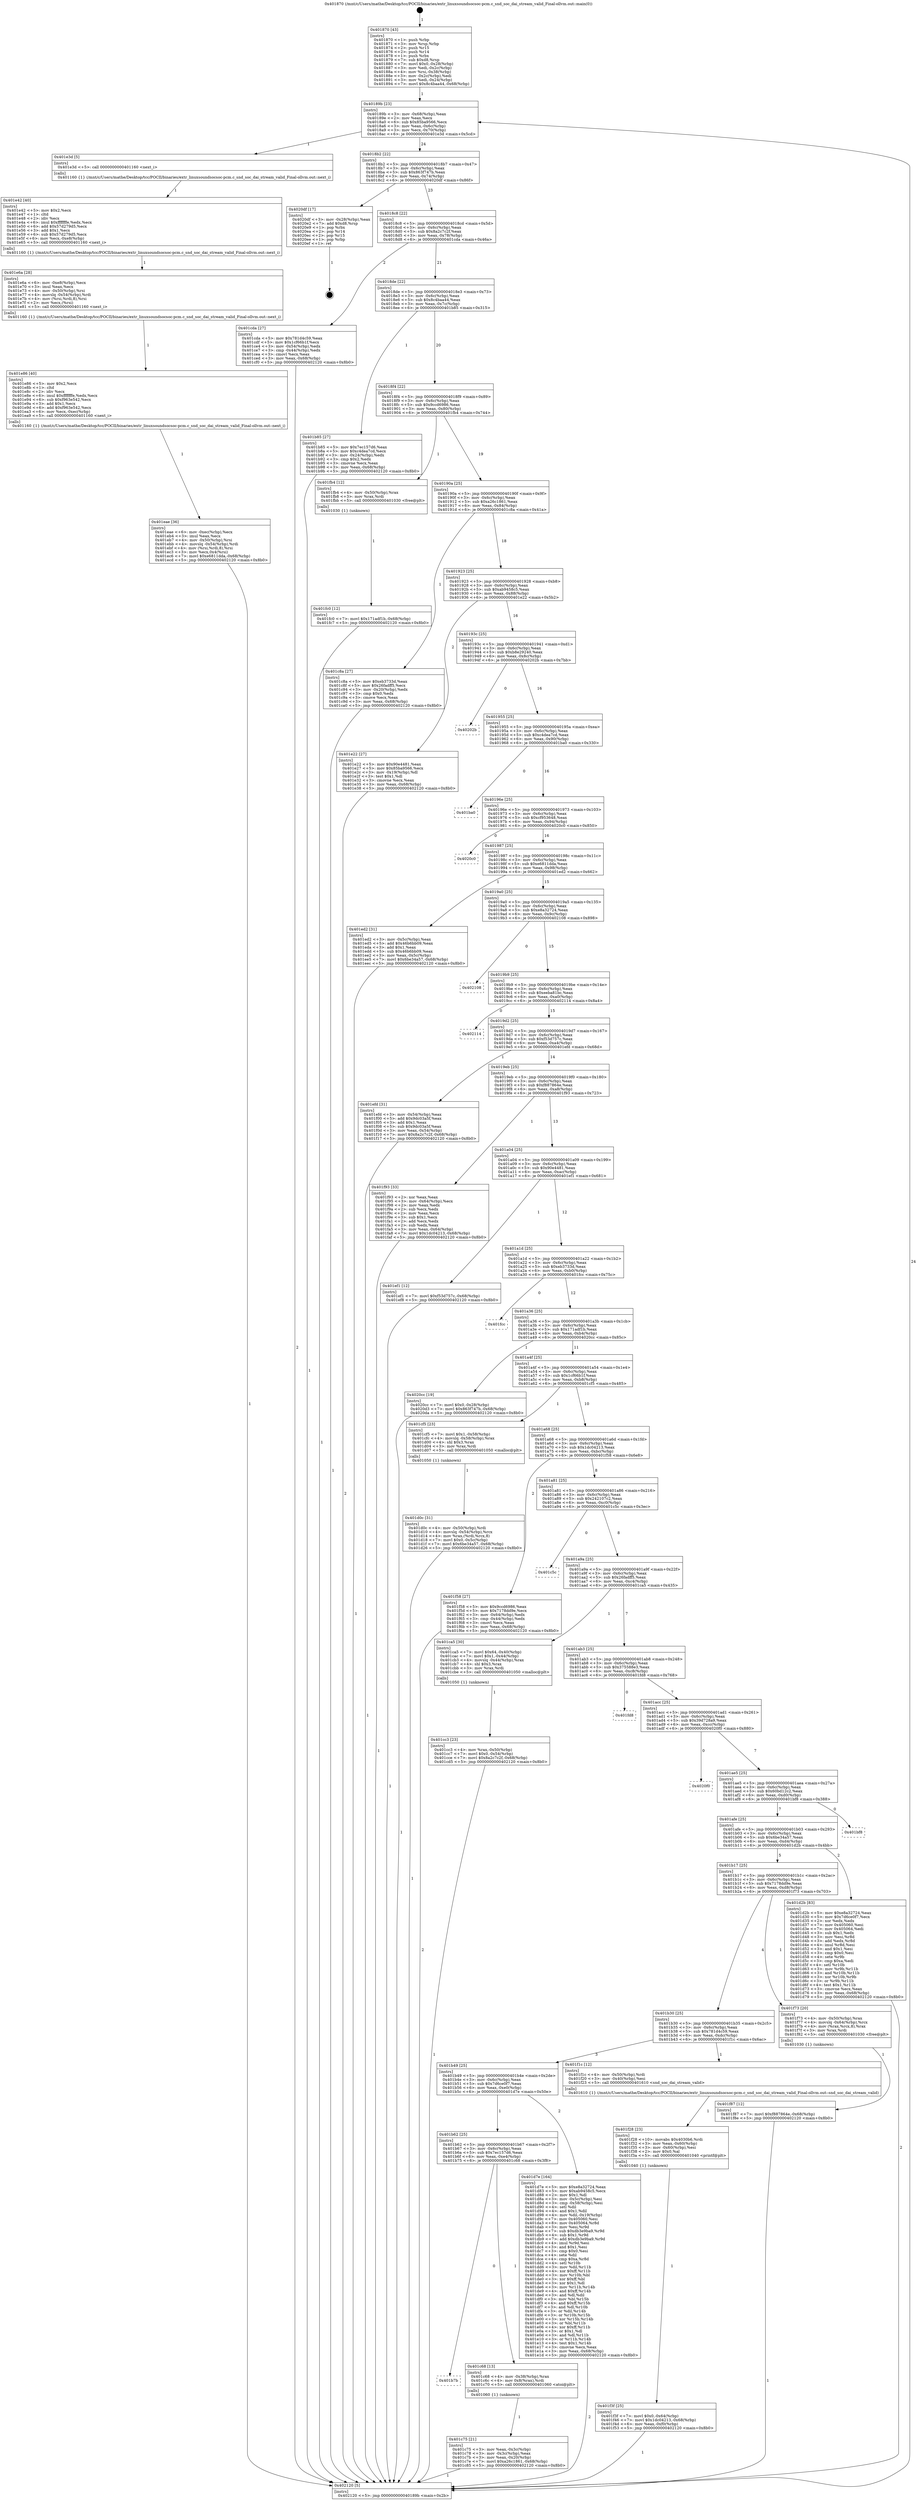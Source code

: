 digraph "0x401870" {
  label = "0x401870 (/mnt/c/Users/mathe/Desktop/tcc/POCII/binaries/extr_linuxsoundsocsoc-pcm.c_snd_soc_dai_stream_valid_Final-ollvm.out::main(0))"
  labelloc = "t"
  node[shape=record]

  Entry [label="",width=0.3,height=0.3,shape=circle,fillcolor=black,style=filled]
  "0x40189b" [label="{
     0x40189b [23]\l
     | [instrs]\l
     &nbsp;&nbsp;0x40189b \<+3\>: mov -0x68(%rbp),%eax\l
     &nbsp;&nbsp;0x40189e \<+2\>: mov %eax,%ecx\l
     &nbsp;&nbsp;0x4018a0 \<+6\>: sub $0x85ba9566,%ecx\l
     &nbsp;&nbsp;0x4018a6 \<+3\>: mov %eax,-0x6c(%rbp)\l
     &nbsp;&nbsp;0x4018a9 \<+3\>: mov %ecx,-0x70(%rbp)\l
     &nbsp;&nbsp;0x4018ac \<+6\>: je 0000000000401e3d \<main+0x5cd\>\l
  }"]
  "0x401e3d" [label="{
     0x401e3d [5]\l
     | [instrs]\l
     &nbsp;&nbsp;0x401e3d \<+5\>: call 0000000000401160 \<next_i\>\l
     | [calls]\l
     &nbsp;&nbsp;0x401160 \{1\} (/mnt/c/Users/mathe/Desktop/tcc/POCII/binaries/extr_linuxsoundsocsoc-pcm.c_snd_soc_dai_stream_valid_Final-ollvm.out::next_i)\l
  }"]
  "0x4018b2" [label="{
     0x4018b2 [22]\l
     | [instrs]\l
     &nbsp;&nbsp;0x4018b2 \<+5\>: jmp 00000000004018b7 \<main+0x47\>\l
     &nbsp;&nbsp;0x4018b7 \<+3\>: mov -0x6c(%rbp),%eax\l
     &nbsp;&nbsp;0x4018ba \<+5\>: sub $0x863f747b,%eax\l
     &nbsp;&nbsp;0x4018bf \<+3\>: mov %eax,-0x74(%rbp)\l
     &nbsp;&nbsp;0x4018c2 \<+6\>: je 00000000004020df \<main+0x86f\>\l
  }"]
  Exit [label="",width=0.3,height=0.3,shape=circle,fillcolor=black,style=filled,peripheries=2]
  "0x4020df" [label="{
     0x4020df [17]\l
     | [instrs]\l
     &nbsp;&nbsp;0x4020df \<+3\>: mov -0x28(%rbp),%eax\l
     &nbsp;&nbsp;0x4020e2 \<+7\>: add $0xd8,%rsp\l
     &nbsp;&nbsp;0x4020e9 \<+1\>: pop %rbx\l
     &nbsp;&nbsp;0x4020ea \<+2\>: pop %r14\l
     &nbsp;&nbsp;0x4020ec \<+2\>: pop %r15\l
     &nbsp;&nbsp;0x4020ee \<+1\>: pop %rbp\l
     &nbsp;&nbsp;0x4020ef \<+1\>: ret\l
  }"]
  "0x4018c8" [label="{
     0x4018c8 [22]\l
     | [instrs]\l
     &nbsp;&nbsp;0x4018c8 \<+5\>: jmp 00000000004018cd \<main+0x5d\>\l
     &nbsp;&nbsp;0x4018cd \<+3\>: mov -0x6c(%rbp),%eax\l
     &nbsp;&nbsp;0x4018d0 \<+5\>: sub $0x8a2c7c2f,%eax\l
     &nbsp;&nbsp;0x4018d5 \<+3\>: mov %eax,-0x78(%rbp)\l
     &nbsp;&nbsp;0x4018d8 \<+6\>: je 0000000000401cda \<main+0x46a\>\l
  }"]
  "0x401fc0" [label="{
     0x401fc0 [12]\l
     | [instrs]\l
     &nbsp;&nbsp;0x401fc0 \<+7\>: movl $0x171adf1b,-0x68(%rbp)\l
     &nbsp;&nbsp;0x401fc7 \<+5\>: jmp 0000000000402120 \<main+0x8b0\>\l
  }"]
  "0x401cda" [label="{
     0x401cda [27]\l
     | [instrs]\l
     &nbsp;&nbsp;0x401cda \<+5\>: mov $0x781d4c59,%eax\l
     &nbsp;&nbsp;0x401cdf \<+5\>: mov $0x1cf66b1f,%ecx\l
     &nbsp;&nbsp;0x401ce4 \<+3\>: mov -0x54(%rbp),%edx\l
     &nbsp;&nbsp;0x401ce7 \<+3\>: cmp -0x44(%rbp),%edx\l
     &nbsp;&nbsp;0x401cea \<+3\>: cmovl %ecx,%eax\l
     &nbsp;&nbsp;0x401ced \<+3\>: mov %eax,-0x68(%rbp)\l
     &nbsp;&nbsp;0x401cf0 \<+5\>: jmp 0000000000402120 \<main+0x8b0\>\l
  }"]
  "0x4018de" [label="{
     0x4018de [22]\l
     | [instrs]\l
     &nbsp;&nbsp;0x4018de \<+5\>: jmp 00000000004018e3 \<main+0x73\>\l
     &nbsp;&nbsp;0x4018e3 \<+3\>: mov -0x6c(%rbp),%eax\l
     &nbsp;&nbsp;0x4018e6 \<+5\>: sub $0x8c4baa44,%eax\l
     &nbsp;&nbsp;0x4018eb \<+3\>: mov %eax,-0x7c(%rbp)\l
     &nbsp;&nbsp;0x4018ee \<+6\>: je 0000000000401b85 \<main+0x315\>\l
  }"]
  "0x401f87" [label="{
     0x401f87 [12]\l
     | [instrs]\l
     &nbsp;&nbsp;0x401f87 \<+7\>: movl $0xf887864e,-0x68(%rbp)\l
     &nbsp;&nbsp;0x401f8e \<+5\>: jmp 0000000000402120 \<main+0x8b0\>\l
  }"]
  "0x401b85" [label="{
     0x401b85 [27]\l
     | [instrs]\l
     &nbsp;&nbsp;0x401b85 \<+5\>: mov $0x7ec157d6,%eax\l
     &nbsp;&nbsp;0x401b8a \<+5\>: mov $0xc4dea7cd,%ecx\l
     &nbsp;&nbsp;0x401b8f \<+3\>: mov -0x24(%rbp),%edx\l
     &nbsp;&nbsp;0x401b92 \<+3\>: cmp $0x2,%edx\l
     &nbsp;&nbsp;0x401b95 \<+3\>: cmovne %ecx,%eax\l
     &nbsp;&nbsp;0x401b98 \<+3\>: mov %eax,-0x68(%rbp)\l
     &nbsp;&nbsp;0x401b9b \<+5\>: jmp 0000000000402120 \<main+0x8b0\>\l
  }"]
  "0x4018f4" [label="{
     0x4018f4 [22]\l
     | [instrs]\l
     &nbsp;&nbsp;0x4018f4 \<+5\>: jmp 00000000004018f9 \<main+0x89\>\l
     &nbsp;&nbsp;0x4018f9 \<+3\>: mov -0x6c(%rbp),%eax\l
     &nbsp;&nbsp;0x4018fc \<+5\>: sub $0x9ccd6986,%eax\l
     &nbsp;&nbsp;0x401901 \<+3\>: mov %eax,-0x80(%rbp)\l
     &nbsp;&nbsp;0x401904 \<+6\>: je 0000000000401fb4 \<main+0x744\>\l
  }"]
  "0x402120" [label="{
     0x402120 [5]\l
     | [instrs]\l
     &nbsp;&nbsp;0x402120 \<+5\>: jmp 000000000040189b \<main+0x2b\>\l
  }"]
  "0x401870" [label="{
     0x401870 [43]\l
     | [instrs]\l
     &nbsp;&nbsp;0x401870 \<+1\>: push %rbp\l
     &nbsp;&nbsp;0x401871 \<+3\>: mov %rsp,%rbp\l
     &nbsp;&nbsp;0x401874 \<+2\>: push %r15\l
     &nbsp;&nbsp;0x401876 \<+2\>: push %r14\l
     &nbsp;&nbsp;0x401878 \<+1\>: push %rbx\l
     &nbsp;&nbsp;0x401879 \<+7\>: sub $0xd8,%rsp\l
     &nbsp;&nbsp;0x401880 \<+7\>: movl $0x0,-0x28(%rbp)\l
     &nbsp;&nbsp;0x401887 \<+3\>: mov %edi,-0x2c(%rbp)\l
     &nbsp;&nbsp;0x40188a \<+4\>: mov %rsi,-0x38(%rbp)\l
     &nbsp;&nbsp;0x40188e \<+3\>: mov -0x2c(%rbp),%edi\l
     &nbsp;&nbsp;0x401891 \<+3\>: mov %edi,-0x24(%rbp)\l
     &nbsp;&nbsp;0x401894 \<+7\>: movl $0x8c4baa44,-0x68(%rbp)\l
  }"]
  "0x401f3f" [label="{
     0x401f3f [25]\l
     | [instrs]\l
     &nbsp;&nbsp;0x401f3f \<+7\>: movl $0x0,-0x64(%rbp)\l
     &nbsp;&nbsp;0x401f46 \<+7\>: movl $0x1dc04213,-0x68(%rbp)\l
     &nbsp;&nbsp;0x401f4d \<+6\>: mov %eax,-0xf0(%rbp)\l
     &nbsp;&nbsp;0x401f53 \<+5\>: jmp 0000000000402120 \<main+0x8b0\>\l
  }"]
  "0x401fb4" [label="{
     0x401fb4 [12]\l
     | [instrs]\l
     &nbsp;&nbsp;0x401fb4 \<+4\>: mov -0x50(%rbp),%rax\l
     &nbsp;&nbsp;0x401fb8 \<+3\>: mov %rax,%rdi\l
     &nbsp;&nbsp;0x401fbb \<+5\>: call 0000000000401030 \<free@plt\>\l
     | [calls]\l
     &nbsp;&nbsp;0x401030 \{1\} (unknown)\l
  }"]
  "0x40190a" [label="{
     0x40190a [25]\l
     | [instrs]\l
     &nbsp;&nbsp;0x40190a \<+5\>: jmp 000000000040190f \<main+0x9f\>\l
     &nbsp;&nbsp;0x40190f \<+3\>: mov -0x6c(%rbp),%eax\l
     &nbsp;&nbsp;0x401912 \<+5\>: sub $0xa26c1861,%eax\l
     &nbsp;&nbsp;0x401917 \<+6\>: mov %eax,-0x84(%rbp)\l
     &nbsp;&nbsp;0x40191d \<+6\>: je 0000000000401c8a \<main+0x41a\>\l
  }"]
  "0x401f28" [label="{
     0x401f28 [23]\l
     | [instrs]\l
     &nbsp;&nbsp;0x401f28 \<+10\>: movabs $0x4030b6,%rdi\l
     &nbsp;&nbsp;0x401f32 \<+3\>: mov %eax,-0x60(%rbp)\l
     &nbsp;&nbsp;0x401f35 \<+3\>: mov -0x60(%rbp),%esi\l
     &nbsp;&nbsp;0x401f38 \<+2\>: mov $0x0,%al\l
     &nbsp;&nbsp;0x401f3a \<+5\>: call 0000000000401040 \<printf@plt\>\l
     | [calls]\l
     &nbsp;&nbsp;0x401040 \{1\} (unknown)\l
  }"]
  "0x401c8a" [label="{
     0x401c8a [27]\l
     | [instrs]\l
     &nbsp;&nbsp;0x401c8a \<+5\>: mov $0xeb3733d,%eax\l
     &nbsp;&nbsp;0x401c8f \<+5\>: mov $0x26fadff5,%ecx\l
     &nbsp;&nbsp;0x401c94 \<+3\>: mov -0x20(%rbp),%edx\l
     &nbsp;&nbsp;0x401c97 \<+3\>: cmp $0x0,%edx\l
     &nbsp;&nbsp;0x401c9a \<+3\>: cmove %ecx,%eax\l
     &nbsp;&nbsp;0x401c9d \<+3\>: mov %eax,-0x68(%rbp)\l
     &nbsp;&nbsp;0x401ca0 \<+5\>: jmp 0000000000402120 \<main+0x8b0\>\l
  }"]
  "0x401923" [label="{
     0x401923 [25]\l
     | [instrs]\l
     &nbsp;&nbsp;0x401923 \<+5\>: jmp 0000000000401928 \<main+0xb8\>\l
     &nbsp;&nbsp;0x401928 \<+3\>: mov -0x6c(%rbp),%eax\l
     &nbsp;&nbsp;0x40192b \<+5\>: sub $0xab9458c5,%eax\l
     &nbsp;&nbsp;0x401930 \<+6\>: mov %eax,-0x88(%rbp)\l
     &nbsp;&nbsp;0x401936 \<+6\>: je 0000000000401e22 \<main+0x5b2\>\l
  }"]
  "0x401eae" [label="{
     0x401eae [36]\l
     | [instrs]\l
     &nbsp;&nbsp;0x401eae \<+6\>: mov -0xec(%rbp),%ecx\l
     &nbsp;&nbsp;0x401eb4 \<+3\>: imul %eax,%ecx\l
     &nbsp;&nbsp;0x401eb7 \<+4\>: mov -0x50(%rbp),%rsi\l
     &nbsp;&nbsp;0x401ebb \<+4\>: movslq -0x54(%rbp),%rdi\l
     &nbsp;&nbsp;0x401ebf \<+4\>: mov (%rsi,%rdi,8),%rsi\l
     &nbsp;&nbsp;0x401ec3 \<+3\>: mov %ecx,0x4(%rsi)\l
     &nbsp;&nbsp;0x401ec6 \<+7\>: movl $0xe6811dda,-0x68(%rbp)\l
     &nbsp;&nbsp;0x401ecd \<+5\>: jmp 0000000000402120 \<main+0x8b0\>\l
  }"]
  "0x401e22" [label="{
     0x401e22 [27]\l
     | [instrs]\l
     &nbsp;&nbsp;0x401e22 \<+5\>: mov $0x90e4481,%eax\l
     &nbsp;&nbsp;0x401e27 \<+5\>: mov $0x85ba9566,%ecx\l
     &nbsp;&nbsp;0x401e2c \<+3\>: mov -0x19(%rbp),%dl\l
     &nbsp;&nbsp;0x401e2f \<+3\>: test $0x1,%dl\l
     &nbsp;&nbsp;0x401e32 \<+3\>: cmovne %ecx,%eax\l
     &nbsp;&nbsp;0x401e35 \<+3\>: mov %eax,-0x68(%rbp)\l
     &nbsp;&nbsp;0x401e38 \<+5\>: jmp 0000000000402120 \<main+0x8b0\>\l
  }"]
  "0x40193c" [label="{
     0x40193c [25]\l
     | [instrs]\l
     &nbsp;&nbsp;0x40193c \<+5\>: jmp 0000000000401941 \<main+0xd1\>\l
     &nbsp;&nbsp;0x401941 \<+3\>: mov -0x6c(%rbp),%eax\l
     &nbsp;&nbsp;0x401944 \<+5\>: sub $0xb8e29240,%eax\l
     &nbsp;&nbsp;0x401949 \<+6\>: mov %eax,-0x8c(%rbp)\l
     &nbsp;&nbsp;0x40194f \<+6\>: je 000000000040202b \<main+0x7bb\>\l
  }"]
  "0x401e86" [label="{
     0x401e86 [40]\l
     | [instrs]\l
     &nbsp;&nbsp;0x401e86 \<+5\>: mov $0x2,%ecx\l
     &nbsp;&nbsp;0x401e8b \<+1\>: cltd\l
     &nbsp;&nbsp;0x401e8c \<+2\>: idiv %ecx\l
     &nbsp;&nbsp;0x401e8e \<+6\>: imul $0xfffffffe,%edx,%ecx\l
     &nbsp;&nbsp;0x401e94 \<+6\>: sub $0xf963e542,%ecx\l
     &nbsp;&nbsp;0x401e9a \<+3\>: add $0x1,%ecx\l
     &nbsp;&nbsp;0x401e9d \<+6\>: add $0xf963e542,%ecx\l
     &nbsp;&nbsp;0x401ea3 \<+6\>: mov %ecx,-0xec(%rbp)\l
     &nbsp;&nbsp;0x401ea9 \<+5\>: call 0000000000401160 \<next_i\>\l
     | [calls]\l
     &nbsp;&nbsp;0x401160 \{1\} (/mnt/c/Users/mathe/Desktop/tcc/POCII/binaries/extr_linuxsoundsocsoc-pcm.c_snd_soc_dai_stream_valid_Final-ollvm.out::next_i)\l
  }"]
  "0x40202b" [label="{
     0x40202b\l
  }", style=dashed]
  "0x401955" [label="{
     0x401955 [25]\l
     | [instrs]\l
     &nbsp;&nbsp;0x401955 \<+5\>: jmp 000000000040195a \<main+0xea\>\l
     &nbsp;&nbsp;0x40195a \<+3\>: mov -0x6c(%rbp),%eax\l
     &nbsp;&nbsp;0x40195d \<+5\>: sub $0xc4dea7cd,%eax\l
     &nbsp;&nbsp;0x401962 \<+6\>: mov %eax,-0x90(%rbp)\l
     &nbsp;&nbsp;0x401968 \<+6\>: je 0000000000401ba0 \<main+0x330\>\l
  }"]
  "0x401e6a" [label="{
     0x401e6a [28]\l
     | [instrs]\l
     &nbsp;&nbsp;0x401e6a \<+6\>: mov -0xe8(%rbp),%ecx\l
     &nbsp;&nbsp;0x401e70 \<+3\>: imul %eax,%ecx\l
     &nbsp;&nbsp;0x401e73 \<+4\>: mov -0x50(%rbp),%rsi\l
     &nbsp;&nbsp;0x401e77 \<+4\>: movslq -0x54(%rbp),%rdi\l
     &nbsp;&nbsp;0x401e7b \<+4\>: mov (%rsi,%rdi,8),%rsi\l
     &nbsp;&nbsp;0x401e7f \<+2\>: mov %ecx,(%rsi)\l
     &nbsp;&nbsp;0x401e81 \<+5\>: call 0000000000401160 \<next_i\>\l
     | [calls]\l
     &nbsp;&nbsp;0x401160 \{1\} (/mnt/c/Users/mathe/Desktop/tcc/POCII/binaries/extr_linuxsoundsocsoc-pcm.c_snd_soc_dai_stream_valid_Final-ollvm.out::next_i)\l
  }"]
  "0x401ba0" [label="{
     0x401ba0\l
  }", style=dashed]
  "0x40196e" [label="{
     0x40196e [25]\l
     | [instrs]\l
     &nbsp;&nbsp;0x40196e \<+5\>: jmp 0000000000401973 \<main+0x103\>\l
     &nbsp;&nbsp;0x401973 \<+3\>: mov -0x6c(%rbp),%eax\l
     &nbsp;&nbsp;0x401976 \<+5\>: sub $0xcf953648,%eax\l
     &nbsp;&nbsp;0x40197b \<+6\>: mov %eax,-0x94(%rbp)\l
     &nbsp;&nbsp;0x401981 \<+6\>: je 00000000004020c0 \<main+0x850\>\l
  }"]
  "0x401e42" [label="{
     0x401e42 [40]\l
     | [instrs]\l
     &nbsp;&nbsp;0x401e42 \<+5\>: mov $0x2,%ecx\l
     &nbsp;&nbsp;0x401e47 \<+1\>: cltd\l
     &nbsp;&nbsp;0x401e48 \<+2\>: idiv %ecx\l
     &nbsp;&nbsp;0x401e4a \<+6\>: imul $0xfffffffe,%edx,%ecx\l
     &nbsp;&nbsp;0x401e50 \<+6\>: add $0x57d279d5,%ecx\l
     &nbsp;&nbsp;0x401e56 \<+3\>: add $0x1,%ecx\l
     &nbsp;&nbsp;0x401e59 \<+6\>: sub $0x57d279d5,%ecx\l
     &nbsp;&nbsp;0x401e5f \<+6\>: mov %ecx,-0xe8(%rbp)\l
     &nbsp;&nbsp;0x401e65 \<+5\>: call 0000000000401160 \<next_i\>\l
     | [calls]\l
     &nbsp;&nbsp;0x401160 \{1\} (/mnt/c/Users/mathe/Desktop/tcc/POCII/binaries/extr_linuxsoundsocsoc-pcm.c_snd_soc_dai_stream_valid_Final-ollvm.out::next_i)\l
  }"]
  "0x4020c0" [label="{
     0x4020c0\l
  }", style=dashed]
  "0x401987" [label="{
     0x401987 [25]\l
     | [instrs]\l
     &nbsp;&nbsp;0x401987 \<+5\>: jmp 000000000040198c \<main+0x11c\>\l
     &nbsp;&nbsp;0x40198c \<+3\>: mov -0x6c(%rbp),%eax\l
     &nbsp;&nbsp;0x40198f \<+5\>: sub $0xe6811dda,%eax\l
     &nbsp;&nbsp;0x401994 \<+6\>: mov %eax,-0x98(%rbp)\l
     &nbsp;&nbsp;0x40199a \<+6\>: je 0000000000401ed2 \<main+0x662\>\l
  }"]
  "0x401d0c" [label="{
     0x401d0c [31]\l
     | [instrs]\l
     &nbsp;&nbsp;0x401d0c \<+4\>: mov -0x50(%rbp),%rdi\l
     &nbsp;&nbsp;0x401d10 \<+4\>: movslq -0x54(%rbp),%rcx\l
     &nbsp;&nbsp;0x401d14 \<+4\>: mov %rax,(%rdi,%rcx,8)\l
     &nbsp;&nbsp;0x401d18 \<+7\>: movl $0x0,-0x5c(%rbp)\l
     &nbsp;&nbsp;0x401d1f \<+7\>: movl $0x6be34a57,-0x68(%rbp)\l
     &nbsp;&nbsp;0x401d26 \<+5\>: jmp 0000000000402120 \<main+0x8b0\>\l
  }"]
  "0x401ed2" [label="{
     0x401ed2 [31]\l
     | [instrs]\l
     &nbsp;&nbsp;0x401ed2 \<+3\>: mov -0x5c(%rbp),%eax\l
     &nbsp;&nbsp;0x401ed5 \<+5\>: add $0x46b6bb09,%eax\l
     &nbsp;&nbsp;0x401eda \<+3\>: add $0x1,%eax\l
     &nbsp;&nbsp;0x401edd \<+5\>: sub $0x46b6bb09,%eax\l
     &nbsp;&nbsp;0x401ee2 \<+3\>: mov %eax,-0x5c(%rbp)\l
     &nbsp;&nbsp;0x401ee5 \<+7\>: movl $0x6be34a57,-0x68(%rbp)\l
     &nbsp;&nbsp;0x401eec \<+5\>: jmp 0000000000402120 \<main+0x8b0\>\l
  }"]
  "0x4019a0" [label="{
     0x4019a0 [25]\l
     | [instrs]\l
     &nbsp;&nbsp;0x4019a0 \<+5\>: jmp 00000000004019a5 \<main+0x135\>\l
     &nbsp;&nbsp;0x4019a5 \<+3\>: mov -0x6c(%rbp),%eax\l
     &nbsp;&nbsp;0x4019a8 \<+5\>: sub $0xe8a32724,%eax\l
     &nbsp;&nbsp;0x4019ad \<+6\>: mov %eax,-0x9c(%rbp)\l
     &nbsp;&nbsp;0x4019b3 \<+6\>: je 0000000000402108 \<main+0x898\>\l
  }"]
  "0x401cc3" [label="{
     0x401cc3 [23]\l
     | [instrs]\l
     &nbsp;&nbsp;0x401cc3 \<+4\>: mov %rax,-0x50(%rbp)\l
     &nbsp;&nbsp;0x401cc7 \<+7\>: movl $0x0,-0x54(%rbp)\l
     &nbsp;&nbsp;0x401cce \<+7\>: movl $0x8a2c7c2f,-0x68(%rbp)\l
     &nbsp;&nbsp;0x401cd5 \<+5\>: jmp 0000000000402120 \<main+0x8b0\>\l
  }"]
  "0x402108" [label="{
     0x402108\l
  }", style=dashed]
  "0x4019b9" [label="{
     0x4019b9 [25]\l
     | [instrs]\l
     &nbsp;&nbsp;0x4019b9 \<+5\>: jmp 00000000004019be \<main+0x14e\>\l
     &nbsp;&nbsp;0x4019be \<+3\>: mov -0x6c(%rbp),%eax\l
     &nbsp;&nbsp;0x4019c1 \<+5\>: sub $0xeeba81bc,%eax\l
     &nbsp;&nbsp;0x4019c6 \<+6\>: mov %eax,-0xa0(%rbp)\l
     &nbsp;&nbsp;0x4019cc \<+6\>: je 0000000000402114 \<main+0x8a4\>\l
  }"]
  "0x401c75" [label="{
     0x401c75 [21]\l
     | [instrs]\l
     &nbsp;&nbsp;0x401c75 \<+3\>: mov %eax,-0x3c(%rbp)\l
     &nbsp;&nbsp;0x401c78 \<+3\>: mov -0x3c(%rbp),%eax\l
     &nbsp;&nbsp;0x401c7b \<+3\>: mov %eax,-0x20(%rbp)\l
     &nbsp;&nbsp;0x401c7e \<+7\>: movl $0xa26c1861,-0x68(%rbp)\l
     &nbsp;&nbsp;0x401c85 \<+5\>: jmp 0000000000402120 \<main+0x8b0\>\l
  }"]
  "0x402114" [label="{
     0x402114\l
  }", style=dashed]
  "0x4019d2" [label="{
     0x4019d2 [25]\l
     | [instrs]\l
     &nbsp;&nbsp;0x4019d2 \<+5\>: jmp 00000000004019d7 \<main+0x167\>\l
     &nbsp;&nbsp;0x4019d7 \<+3\>: mov -0x6c(%rbp),%eax\l
     &nbsp;&nbsp;0x4019da \<+5\>: sub $0xf53d757c,%eax\l
     &nbsp;&nbsp;0x4019df \<+6\>: mov %eax,-0xa4(%rbp)\l
     &nbsp;&nbsp;0x4019e5 \<+6\>: je 0000000000401efd \<main+0x68d\>\l
  }"]
  "0x401b7b" [label="{
     0x401b7b\l
  }", style=dashed]
  "0x401efd" [label="{
     0x401efd [31]\l
     | [instrs]\l
     &nbsp;&nbsp;0x401efd \<+3\>: mov -0x54(%rbp),%eax\l
     &nbsp;&nbsp;0x401f00 \<+5\>: add $0x9dc03a5f,%eax\l
     &nbsp;&nbsp;0x401f05 \<+3\>: add $0x1,%eax\l
     &nbsp;&nbsp;0x401f08 \<+5\>: sub $0x9dc03a5f,%eax\l
     &nbsp;&nbsp;0x401f0d \<+3\>: mov %eax,-0x54(%rbp)\l
     &nbsp;&nbsp;0x401f10 \<+7\>: movl $0x8a2c7c2f,-0x68(%rbp)\l
     &nbsp;&nbsp;0x401f17 \<+5\>: jmp 0000000000402120 \<main+0x8b0\>\l
  }"]
  "0x4019eb" [label="{
     0x4019eb [25]\l
     | [instrs]\l
     &nbsp;&nbsp;0x4019eb \<+5\>: jmp 00000000004019f0 \<main+0x180\>\l
     &nbsp;&nbsp;0x4019f0 \<+3\>: mov -0x6c(%rbp),%eax\l
     &nbsp;&nbsp;0x4019f3 \<+5\>: sub $0xf887864e,%eax\l
     &nbsp;&nbsp;0x4019f8 \<+6\>: mov %eax,-0xa8(%rbp)\l
     &nbsp;&nbsp;0x4019fe \<+6\>: je 0000000000401f93 \<main+0x723\>\l
  }"]
  "0x401c68" [label="{
     0x401c68 [13]\l
     | [instrs]\l
     &nbsp;&nbsp;0x401c68 \<+4\>: mov -0x38(%rbp),%rax\l
     &nbsp;&nbsp;0x401c6c \<+4\>: mov 0x8(%rax),%rdi\l
     &nbsp;&nbsp;0x401c70 \<+5\>: call 0000000000401060 \<atoi@plt\>\l
     | [calls]\l
     &nbsp;&nbsp;0x401060 \{1\} (unknown)\l
  }"]
  "0x401f93" [label="{
     0x401f93 [33]\l
     | [instrs]\l
     &nbsp;&nbsp;0x401f93 \<+2\>: xor %eax,%eax\l
     &nbsp;&nbsp;0x401f95 \<+3\>: mov -0x64(%rbp),%ecx\l
     &nbsp;&nbsp;0x401f98 \<+2\>: mov %eax,%edx\l
     &nbsp;&nbsp;0x401f9a \<+2\>: sub %ecx,%edx\l
     &nbsp;&nbsp;0x401f9c \<+2\>: mov %eax,%ecx\l
     &nbsp;&nbsp;0x401f9e \<+3\>: sub $0x1,%ecx\l
     &nbsp;&nbsp;0x401fa1 \<+2\>: add %ecx,%edx\l
     &nbsp;&nbsp;0x401fa3 \<+2\>: sub %edx,%eax\l
     &nbsp;&nbsp;0x401fa5 \<+3\>: mov %eax,-0x64(%rbp)\l
     &nbsp;&nbsp;0x401fa8 \<+7\>: movl $0x1dc04213,-0x68(%rbp)\l
     &nbsp;&nbsp;0x401faf \<+5\>: jmp 0000000000402120 \<main+0x8b0\>\l
  }"]
  "0x401a04" [label="{
     0x401a04 [25]\l
     | [instrs]\l
     &nbsp;&nbsp;0x401a04 \<+5\>: jmp 0000000000401a09 \<main+0x199\>\l
     &nbsp;&nbsp;0x401a09 \<+3\>: mov -0x6c(%rbp),%eax\l
     &nbsp;&nbsp;0x401a0c \<+5\>: sub $0x90e4481,%eax\l
     &nbsp;&nbsp;0x401a11 \<+6\>: mov %eax,-0xac(%rbp)\l
     &nbsp;&nbsp;0x401a17 \<+6\>: je 0000000000401ef1 \<main+0x681\>\l
  }"]
  "0x401b62" [label="{
     0x401b62 [25]\l
     | [instrs]\l
     &nbsp;&nbsp;0x401b62 \<+5\>: jmp 0000000000401b67 \<main+0x2f7\>\l
     &nbsp;&nbsp;0x401b67 \<+3\>: mov -0x6c(%rbp),%eax\l
     &nbsp;&nbsp;0x401b6a \<+5\>: sub $0x7ec157d6,%eax\l
     &nbsp;&nbsp;0x401b6f \<+6\>: mov %eax,-0xe4(%rbp)\l
     &nbsp;&nbsp;0x401b75 \<+6\>: je 0000000000401c68 \<main+0x3f8\>\l
  }"]
  "0x401ef1" [label="{
     0x401ef1 [12]\l
     | [instrs]\l
     &nbsp;&nbsp;0x401ef1 \<+7\>: movl $0xf53d757c,-0x68(%rbp)\l
     &nbsp;&nbsp;0x401ef8 \<+5\>: jmp 0000000000402120 \<main+0x8b0\>\l
  }"]
  "0x401a1d" [label="{
     0x401a1d [25]\l
     | [instrs]\l
     &nbsp;&nbsp;0x401a1d \<+5\>: jmp 0000000000401a22 \<main+0x1b2\>\l
     &nbsp;&nbsp;0x401a22 \<+3\>: mov -0x6c(%rbp),%eax\l
     &nbsp;&nbsp;0x401a25 \<+5\>: sub $0xeb3733d,%eax\l
     &nbsp;&nbsp;0x401a2a \<+6\>: mov %eax,-0xb0(%rbp)\l
     &nbsp;&nbsp;0x401a30 \<+6\>: je 0000000000401fcc \<main+0x75c\>\l
  }"]
  "0x401d7e" [label="{
     0x401d7e [164]\l
     | [instrs]\l
     &nbsp;&nbsp;0x401d7e \<+5\>: mov $0xe8a32724,%eax\l
     &nbsp;&nbsp;0x401d83 \<+5\>: mov $0xab9458c5,%ecx\l
     &nbsp;&nbsp;0x401d88 \<+2\>: mov $0x1,%dl\l
     &nbsp;&nbsp;0x401d8a \<+3\>: mov -0x5c(%rbp),%esi\l
     &nbsp;&nbsp;0x401d8d \<+3\>: cmp -0x58(%rbp),%esi\l
     &nbsp;&nbsp;0x401d90 \<+4\>: setl %dil\l
     &nbsp;&nbsp;0x401d94 \<+4\>: and $0x1,%dil\l
     &nbsp;&nbsp;0x401d98 \<+4\>: mov %dil,-0x19(%rbp)\l
     &nbsp;&nbsp;0x401d9c \<+7\>: mov 0x405060,%esi\l
     &nbsp;&nbsp;0x401da3 \<+8\>: mov 0x405064,%r8d\l
     &nbsp;&nbsp;0x401dab \<+3\>: mov %esi,%r9d\l
     &nbsp;&nbsp;0x401dae \<+7\>: sub $0xdb3e9ba9,%r9d\l
     &nbsp;&nbsp;0x401db5 \<+4\>: sub $0x1,%r9d\l
     &nbsp;&nbsp;0x401db9 \<+7\>: add $0xdb3e9ba9,%r9d\l
     &nbsp;&nbsp;0x401dc0 \<+4\>: imul %r9d,%esi\l
     &nbsp;&nbsp;0x401dc4 \<+3\>: and $0x1,%esi\l
     &nbsp;&nbsp;0x401dc7 \<+3\>: cmp $0x0,%esi\l
     &nbsp;&nbsp;0x401dca \<+4\>: sete %dil\l
     &nbsp;&nbsp;0x401dce \<+4\>: cmp $0xa,%r8d\l
     &nbsp;&nbsp;0x401dd2 \<+4\>: setl %r10b\l
     &nbsp;&nbsp;0x401dd6 \<+3\>: mov %dil,%r11b\l
     &nbsp;&nbsp;0x401dd9 \<+4\>: xor $0xff,%r11b\l
     &nbsp;&nbsp;0x401ddd \<+3\>: mov %r10b,%bl\l
     &nbsp;&nbsp;0x401de0 \<+3\>: xor $0xff,%bl\l
     &nbsp;&nbsp;0x401de3 \<+3\>: xor $0x1,%dl\l
     &nbsp;&nbsp;0x401de6 \<+3\>: mov %r11b,%r14b\l
     &nbsp;&nbsp;0x401de9 \<+4\>: and $0xff,%r14b\l
     &nbsp;&nbsp;0x401ded \<+3\>: and %dl,%dil\l
     &nbsp;&nbsp;0x401df0 \<+3\>: mov %bl,%r15b\l
     &nbsp;&nbsp;0x401df3 \<+4\>: and $0xff,%r15b\l
     &nbsp;&nbsp;0x401df7 \<+3\>: and %dl,%r10b\l
     &nbsp;&nbsp;0x401dfa \<+3\>: or %dil,%r14b\l
     &nbsp;&nbsp;0x401dfd \<+3\>: or %r10b,%r15b\l
     &nbsp;&nbsp;0x401e00 \<+3\>: xor %r15b,%r14b\l
     &nbsp;&nbsp;0x401e03 \<+3\>: or %bl,%r11b\l
     &nbsp;&nbsp;0x401e06 \<+4\>: xor $0xff,%r11b\l
     &nbsp;&nbsp;0x401e0a \<+3\>: or $0x1,%dl\l
     &nbsp;&nbsp;0x401e0d \<+3\>: and %dl,%r11b\l
     &nbsp;&nbsp;0x401e10 \<+3\>: or %r11b,%r14b\l
     &nbsp;&nbsp;0x401e13 \<+4\>: test $0x1,%r14b\l
     &nbsp;&nbsp;0x401e17 \<+3\>: cmovne %ecx,%eax\l
     &nbsp;&nbsp;0x401e1a \<+3\>: mov %eax,-0x68(%rbp)\l
     &nbsp;&nbsp;0x401e1d \<+5\>: jmp 0000000000402120 \<main+0x8b0\>\l
  }"]
  "0x401fcc" [label="{
     0x401fcc\l
  }", style=dashed]
  "0x401a36" [label="{
     0x401a36 [25]\l
     | [instrs]\l
     &nbsp;&nbsp;0x401a36 \<+5\>: jmp 0000000000401a3b \<main+0x1cb\>\l
     &nbsp;&nbsp;0x401a3b \<+3\>: mov -0x6c(%rbp),%eax\l
     &nbsp;&nbsp;0x401a3e \<+5\>: sub $0x171adf1b,%eax\l
     &nbsp;&nbsp;0x401a43 \<+6\>: mov %eax,-0xb4(%rbp)\l
     &nbsp;&nbsp;0x401a49 \<+6\>: je 00000000004020cc \<main+0x85c\>\l
  }"]
  "0x401b49" [label="{
     0x401b49 [25]\l
     | [instrs]\l
     &nbsp;&nbsp;0x401b49 \<+5\>: jmp 0000000000401b4e \<main+0x2de\>\l
     &nbsp;&nbsp;0x401b4e \<+3\>: mov -0x6c(%rbp),%eax\l
     &nbsp;&nbsp;0x401b51 \<+5\>: sub $0x7d6ce0f7,%eax\l
     &nbsp;&nbsp;0x401b56 \<+6\>: mov %eax,-0xe0(%rbp)\l
     &nbsp;&nbsp;0x401b5c \<+6\>: je 0000000000401d7e \<main+0x50e\>\l
  }"]
  "0x4020cc" [label="{
     0x4020cc [19]\l
     | [instrs]\l
     &nbsp;&nbsp;0x4020cc \<+7\>: movl $0x0,-0x28(%rbp)\l
     &nbsp;&nbsp;0x4020d3 \<+7\>: movl $0x863f747b,-0x68(%rbp)\l
     &nbsp;&nbsp;0x4020da \<+5\>: jmp 0000000000402120 \<main+0x8b0\>\l
  }"]
  "0x401a4f" [label="{
     0x401a4f [25]\l
     | [instrs]\l
     &nbsp;&nbsp;0x401a4f \<+5\>: jmp 0000000000401a54 \<main+0x1e4\>\l
     &nbsp;&nbsp;0x401a54 \<+3\>: mov -0x6c(%rbp),%eax\l
     &nbsp;&nbsp;0x401a57 \<+5\>: sub $0x1cf66b1f,%eax\l
     &nbsp;&nbsp;0x401a5c \<+6\>: mov %eax,-0xb8(%rbp)\l
     &nbsp;&nbsp;0x401a62 \<+6\>: je 0000000000401cf5 \<main+0x485\>\l
  }"]
  "0x401f1c" [label="{
     0x401f1c [12]\l
     | [instrs]\l
     &nbsp;&nbsp;0x401f1c \<+4\>: mov -0x50(%rbp),%rdi\l
     &nbsp;&nbsp;0x401f20 \<+3\>: mov -0x40(%rbp),%esi\l
     &nbsp;&nbsp;0x401f23 \<+5\>: call 0000000000401610 \<snd_soc_dai_stream_valid\>\l
     | [calls]\l
     &nbsp;&nbsp;0x401610 \{1\} (/mnt/c/Users/mathe/Desktop/tcc/POCII/binaries/extr_linuxsoundsocsoc-pcm.c_snd_soc_dai_stream_valid_Final-ollvm.out::snd_soc_dai_stream_valid)\l
  }"]
  "0x401cf5" [label="{
     0x401cf5 [23]\l
     | [instrs]\l
     &nbsp;&nbsp;0x401cf5 \<+7\>: movl $0x1,-0x58(%rbp)\l
     &nbsp;&nbsp;0x401cfc \<+4\>: movslq -0x58(%rbp),%rax\l
     &nbsp;&nbsp;0x401d00 \<+4\>: shl $0x3,%rax\l
     &nbsp;&nbsp;0x401d04 \<+3\>: mov %rax,%rdi\l
     &nbsp;&nbsp;0x401d07 \<+5\>: call 0000000000401050 \<malloc@plt\>\l
     | [calls]\l
     &nbsp;&nbsp;0x401050 \{1\} (unknown)\l
  }"]
  "0x401a68" [label="{
     0x401a68 [25]\l
     | [instrs]\l
     &nbsp;&nbsp;0x401a68 \<+5\>: jmp 0000000000401a6d \<main+0x1fd\>\l
     &nbsp;&nbsp;0x401a6d \<+3\>: mov -0x6c(%rbp),%eax\l
     &nbsp;&nbsp;0x401a70 \<+5\>: sub $0x1dc04213,%eax\l
     &nbsp;&nbsp;0x401a75 \<+6\>: mov %eax,-0xbc(%rbp)\l
     &nbsp;&nbsp;0x401a7b \<+6\>: je 0000000000401f58 \<main+0x6e8\>\l
  }"]
  "0x401b30" [label="{
     0x401b30 [25]\l
     | [instrs]\l
     &nbsp;&nbsp;0x401b30 \<+5\>: jmp 0000000000401b35 \<main+0x2c5\>\l
     &nbsp;&nbsp;0x401b35 \<+3\>: mov -0x6c(%rbp),%eax\l
     &nbsp;&nbsp;0x401b38 \<+5\>: sub $0x781d4c59,%eax\l
     &nbsp;&nbsp;0x401b3d \<+6\>: mov %eax,-0xdc(%rbp)\l
     &nbsp;&nbsp;0x401b43 \<+6\>: je 0000000000401f1c \<main+0x6ac\>\l
  }"]
  "0x401f58" [label="{
     0x401f58 [27]\l
     | [instrs]\l
     &nbsp;&nbsp;0x401f58 \<+5\>: mov $0x9ccd6986,%eax\l
     &nbsp;&nbsp;0x401f5d \<+5\>: mov $0x7178dd9e,%ecx\l
     &nbsp;&nbsp;0x401f62 \<+3\>: mov -0x64(%rbp),%edx\l
     &nbsp;&nbsp;0x401f65 \<+3\>: cmp -0x44(%rbp),%edx\l
     &nbsp;&nbsp;0x401f68 \<+3\>: cmovl %ecx,%eax\l
     &nbsp;&nbsp;0x401f6b \<+3\>: mov %eax,-0x68(%rbp)\l
     &nbsp;&nbsp;0x401f6e \<+5\>: jmp 0000000000402120 \<main+0x8b0\>\l
  }"]
  "0x401a81" [label="{
     0x401a81 [25]\l
     | [instrs]\l
     &nbsp;&nbsp;0x401a81 \<+5\>: jmp 0000000000401a86 \<main+0x216\>\l
     &nbsp;&nbsp;0x401a86 \<+3\>: mov -0x6c(%rbp),%eax\l
     &nbsp;&nbsp;0x401a89 \<+5\>: sub $0x242107c2,%eax\l
     &nbsp;&nbsp;0x401a8e \<+6\>: mov %eax,-0xc0(%rbp)\l
     &nbsp;&nbsp;0x401a94 \<+6\>: je 0000000000401c5c \<main+0x3ec\>\l
  }"]
  "0x401f73" [label="{
     0x401f73 [20]\l
     | [instrs]\l
     &nbsp;&nbsp;0x401f73 \<+4\>: mov -0x50(%rbp),%rax\l
     &nbsp;&nbsp;0x401f77 \<+4\>: movslq -0x64(%rbp),%rcx\l
     &nbsp;&nbsp;0x401f7b \<+4\>: mov (%rax,%rcx,8),%rax\l
     &nbsp;&nbsp;0x401f7f \<+3\>: mov %rax,%rdi\l
     &nbsp;&nbsp;0x401f82 \<+5\>: call 0000000000401030 \<free@plt\>\l
     | [calls]\l
     &nbsp;&nbsp;0x401030 \{1\} (unknown)\l
  }"]
  "0x401c5c" [label="{
     0x401c5c\l
  }", style=dashed]
  "0x401a9a" [label="{
     0x401a9a [25]\l
     | [instrs]\l
     &nbsp;&nbsp;0x401a9a \<+5\>: jmp 0000000000401a9f \<main+0x22f\>\l
     &nbsp;&nbsp;0x401a9f \<+3\>: mov -0x6c(%rbp),%eax\l
     &nbsp;&nbsp;0x401aa2 \<+5\>: sub $0x26fadff5,%eax\l
     &nbsp;&nbsp;0x401aa7 \<+6\>: mov %eax,-0xc4(%rbp)\l
     &nbsp;&nbsp;0x401aad \<+6\>: je 0000000000401ca5 \<main+0x435\>\l
  }"]
  "0x401b17" [label="{
     0x401b17 [25]\l
     | [instrs]\l
     &nbsp;&nbsp;0x401b17 \<+5\>: jmp 0000000000401b1c \<main+0x2ac\>\l
     &nbsp;&nbsp;0x401b1c \<+3\>: mov -0x6c(%rbp),%eax\l
     &nbsp;&nbsp;0x401b1f \<+5\>: sub $0x7178dd9e,%eax\l
     &nbsp;&nbsp;0x401b24 \<+6\>: mov %eax,-0xd8(%rbp)\l
     &nbsp;&nbsp;0x401b2a \<+6\>: je 0000000000401f73 \<main+0x703\>\l
  }"]
  "0x401ca5" [label="{
     0x401ca5 [30]\l
     | [instrs]\l
     &nbsp;&nbsp;0x401ca5 \<+7\>: movl $0x64,-0x40(%rbp)\l
     &nbsp;&nbsp;0x401cac \<+7\>: movl $0x1,-0x44(%rbp)\l
     &nbsp;&nbsp;0x401cb3 \<+4\>: movslq -0x44(%rbp),%rax\l
     &nbsp;&nbsp;0x401cb7 \<+4\>: shl $0x3,%rax\l
     &nbsp;&nbsp;0x401cbb \<+3\>: mov %rax,%rdi\l
     &nbsp;&nbsp;0x401cbe \<+5\>: call 0000000000401050 \<malloc@plt\>\l
     | [calls]\l
     &nbsp;&nbsp;0x401050 \{1\} (unknown)\l
  }"]
  "0x401ab3" [label="{
     0x401ab3 [25]\l
     | [instrs]\l
     &nbsp;&nbsp;0x401ab3 \<+5\>: jmp 0000000000401ab8 \<main+0x248\>\l
     &nbsp;&nbsp;0x401ab8 \<+3\>: mov -0x6c(%rbp),%eax\l
     &nbsp;&nbsp;0x401abb \<+5\>: sub $0x375588e3,%eax\l
     &nbsp;&nbsp;0x401ac0 \<+6\>: mov %eax,-0xc8(%rbp)\l
     &nbsp;&nbsp;0x401ac6 \<+6\>: je 0000000000401fd8 \<main+0x768\>\l
  }"]
  "0x401d2b" [label="{
     0x401d2b [83]\l
     | [instrs]\l
     &nbsp;&nbsp;0x401d2b \<+5\>: mov $0xe8a32724,%eax\l
     &nbsp;&nbsp;0x401d30 \<+5\>: mov $0x7d6ce0f7,%ecx\l
     &nbsp;&nbsp;0x401d35 \<+2\>: xor %edx,%edx\l
     &nbsp;&nbsp;0x401d37 \<+7\>: mov 0x405060,%esi\l
     &nbsp;&nbsp;0x401d3e \<+7\>: mov 0x405064,%edi\l
     &nbsp;&nbsp;0x401d45 \<+3\>: sub $0x1,%edx\l
     &nbsp;&nbsp;0x401d48 \<+3\>: mov %esi,%r8d\l
     &nbsp;&nbsp;0x401d4b \<+3\>: add %edx,%r8d\l
     &nbsp;&nbsp;0x401d4e \<+4\>: imul %r8d,%esi\l
     &nbsp;&nbsp;0x401d52 \<+3\>: and $0x1,%esi\l
     &nbsp;&nbsp;0x401d55 \<+3\>: cmp $0x0,%esi\l
     &nbsp;&nbsp;0x401d58 \<+4\>: sete %r9b\l
     &nbsp;&nbsp;0x401d5c \<+3\>: cmp $0xa,%edi\l
     &nbsp;&nbsp;0x401d5f \<+4\>: setl %r10b\l
     &nbsp;&nbsp;0x401d63 \<+3\>: mov %r9b,%r11b\l
     &nbsp;&nbsp;0x401d66 \<+3\>: and %r10b,%r11b\l
     &nbsp;&nbsp;0x401d69 \<+3\>: xor %r10b,%r9b\l
     &nbsp;&nbsp;0x401d6c \<+3\>: or %r9b,%r11b\l
     &nbsp;&nbsp;0x401d6f \<+4\>: test $0x1,%r11b\l
     &nbsp;&nbsp;0x401d73 \<+3\>: cmovne %ecx,%eax\l
     &nbsp;&nbsp;0x401d76 \<+3\>: mov %eax,-0x68(%rbp)\l
     &nbsp;&nbsp;0x401d79 \<+5\>: jmp 0000000000402120 \<main+0x8b0\>\l
  }"]
  "0x401fd8" [label="{
     0x401fd8\l
  }", style=dashed]
  "0x401acc" [label="{
     0x401acc [25]\l
     | [instrs]\l
     &nbsp;&nbsp;0x401acc \<+5\>: jmp 0000000000401ad1 \<main+0x261\>\l
     &nbsp;&nbsp;0x401ad1 \<+3\>: mov -0x6c(%rbp),%eax\l
     &nbsp;&nbsp;0x401ad4 \<+5\>: sub $0x39d728a9,%eax\l
     &nbsp;&nbsp;0x401ad9 \<+6\>: mov %eax,-0xcc(%rbp)\l
     &nbsp;&nbsp;0x401adf \<+6\>: je 00000000004020f0 \<main+0x880\>\l
  }"]
  "0x401afe" [label="{
     0x401afe [25]\l
     | [instrs]\l
     &nbsp;&nbsp;0x401afe \<+5\>: jmp 0000000000401b03 \<main+0x293\>\l
     &nbsp;&nbsp;0x401b03 \<+3\>: mov -0x6c(%rbp),%eax\l
     &nbsp;&nbsp;0x401b06 \<+5\>: sub $0x6be34a57,%eax\l
     &nbsp;&nbsp;0x401b0b \<+6\>: mov %eax,-0xd4(%rbp)\l
     &nbsp;&nbsp;0x401b11 \<+6\>: je 0000000000401d2b \<main+0x4bb\>\l
  }"]
  "0x4020f0" [label="{
     0x4020f0\l
  }", style=dashed]
  "0x401ae5" [label="{
     0x401ae5 [25]\l
     | [instrs]\l
     &nbsp;&nbsp;0x401ae5 \<+5\>: jmp 0000000000401aea \<main+0x27a\>\l
     &nbsp;&nbsp;0x401aea \<+3\>: mov -0x6c(%rbp),%eax\l
     &nbsp;&nbsp;0x401aed \<+5\>: sub $0x60bd12c2,%eax\l
     &nbsp;&nbsp;0x401af2 \<+6\>: mov %eax,-0xd0(%rbp)\l
     &nbsp;&nbsp;0x401af8 \<+6\>: je 0000000000401bf8 \<main+0x388\>\l
  }"]
  "0x401bf8" [label="{
     0x401bf8\l
  }", style=dashed]
  Entry -> "0x401870" [label=" 1"]
  "0x40189b" -> "0x401e3d" [label=" 1"]
  "0x40189b" -> "0x4018b2" [label=" 24"]
  "0x4020df" -> Exit [label=" 1"]
  "0x4018b2" -> "0x4020df" [label=" 1"]
  "0x4018b2" -> "0x4018c8" [label=" 23"]
  "0x4020cc" -> "0x402120" [label=" 1"]
  "0x4018c8" -> "0x401cda" [label=" 2"]
  "0x4018c8" -> "0x4018de" [label=" 21"]
  "0x401fc0" -> "0x402120" [label=" 1"]
  "0x4018de" -> "0x401b85" [label=" 1"]
  "0x4018de" -> "0x4018f4" [label=" 20"]
  "0x401b85" -> "0x402120" [label=" 1"]
  "0x401870" -> "0x40189b" [label=" 1"]
  "0x402120" -> "0x40189b" [label=" 24"]
  "0x401fb4" -> "0x401fc0" [label=" 1"]
  "0x4018f4" -> "0x401fb4" [label=" 1"]
  "0x4018f4" -> "0x40190a" [label=" 19"]
  "0x401f93" -> "0x402120" [label=" 1"]
  "0x40190a" -> "0x401c8a" [label=" 1"]
  "0x40190a" -> "0x401923" [label=" 18"]
  "0x401f87" -> "0x402120" [label=" 1"]
  "0x401923" -> "0x401e22" [label=" 2"]
  "0x401923" -> "0x40193c" [label=" 16"]
  "0x401f73" -> "0x401f87" [label=" 1"]
  "0x40193c" -> "0x40202b" [label=" 0"]
  "0x40193c" -> "0x401955" [label=" 16"]
  "0x401f58" -> "0x402120" [label=" 2"]
  "0x401955" -> "0x401ba0" [label=" 0"]
  "0x401955" -> "0x40196e" [label=" 16"]
  "0x401f3f" -> "0x402120" [label=" 1"]
  "0x40196e" -> "0x4020c0" [label=" 0"]
  "0x40196e" -> "0x401987" [label=" 16"]
  "0x401f28" -> "0x401f3f" [label=" 1"]
  "0x401987" -> "0x401ed2" [label=" 1"]
  "0x401987" -> "0x4019a0" [label=" 15"]
  "0x401f1c" -> "0x401f28" [label=" 1"]
  "0x4019a0" -> "0x402108" [label=" 0"]
  "0x4019a0" -> "0x4019b9" [label=" 15"]
  "0x401efd" -> "0x402120" [label=" 1"]
  "0x4019b9" -> "0x402114" [label=" 0"]
  "0x4019b9" -> "0x4019d2" [label=" 15"]
  "0x401ef1" -> "0x402120" [label=" 1"]
  "0x4019d2" -> "0x401efd" [label=" 1"]
  "0x4019d2" -> "0x4019eb" [label=" 14"]
  "0x401ed2" -> "0x402120" [label=" 1"]
  "0x4019eb" -> "0x401f93" [label=" 1"]
  "0x4019eb" -> "0x401a04" [label=" 13"]
  "0x401eae" -> "0x402120" [label=" 1"]
  "0x401a04" -> "0x401ef1" [label=" 1"]
  "0x401a04" -> "0x401a1d" [label=" 12"]
  "0x401e6a" -> "0x401e86" [label=" 1"]
  "0x401a1d" -> "0x401fcc" [label=" 0"]
  "0x401a1d" -> "0x401a36" [label=" 12"]
  "0x401e42" -> "0x401e6a" [label=" 1"]
  "0x401a36" -> "0x4020cc" [label=" 1"]
  "0x401a36" -> "0x401a4f" [label=" 11"]
  "0x401e22" -> "0x402120" [label=" 2"]
  "0x401a4f" -> "0x401cf5" [label=" 1"]
  "0x401a4f" -> "0x401a68" [label=" 10"]
  "0x401d7e" -> "0x402120" [label=" 2"]
  "0x401a68" -> "0x401f58" [label=" 2"]
  "0x401a68" -> "0x401a81" [label=" 8"]
  "0x401d0c" -> "0x402120" [label=" 1"]
  "0x401a81" -> "0x401c5c" [label=" 0"]
  "0x401a81" -> "0x401a9a" [label=" 8"]
  "0x401cf5" -> "0x401d0c" [label=" 1"]
  "0x401a9a" -> "0x401ca5" [label=" 1"]
  "0x401a9a" -> "0x401ab3" [label=" 7"]
  "0x401cc3" -> "0x402120" [label=" 1"]
  "0x401ab3" -> "0x401fd8" [label=" 0"]
  "0x401ab3" -> "0x401acc" [label=" 7"]
  "0x401ca5" -> "0x401cc3" [label=" 1"]
  "0x401acc" -> "0x4020f0" [label=" 0"]
  "0x401acc" -> "0x401ae5" [label=" 7"]
  "0x401c75" -> "0x402120" [label=" 1"]
  "0x401ae5" -> "0x401bf8" [label=" 0"]
  "0x401ae5" -> "0x401afe" [label=" 7"]
  "0x401c8a" -> "0x402120" [label=" 1"]
  "0x401afe" -> "0x401d2b" [label=" 2"]
  "0x401afe" -> "0x401b17" [label=" 5"]
  "0x401cda" -> "0x402120" [label=" 2"]
  "0x401b17" -> "0x401f73" [label=" 1"]
  "0x401b17" -> "0x401b30" [label=" 4"]
  "0x401d2b" -> "0x402120" [label=" 2"]
  "0x401b30" -> "0x401f1c" [label=" 1"]
  "0x401b30" -> "0x401b49" [label=" 3"]
  "0x401e3d" -> "0x401e42" [label=" 1"]
  "0x401b49" -> "0x401d7e" [label=" 2"]
  "0x401b49" -> "0x401b62" [label=" 1"]
  "0x401e86" -> "0x401eae" [label=" 1"]
  "0x401b62" -> "0x401c68" [label=" 1"]
  "0x401b62" -> "0x401b7b" [label=" 0"]
  "0x401c68" -> "0x401c75" [label=" 1"]
}
